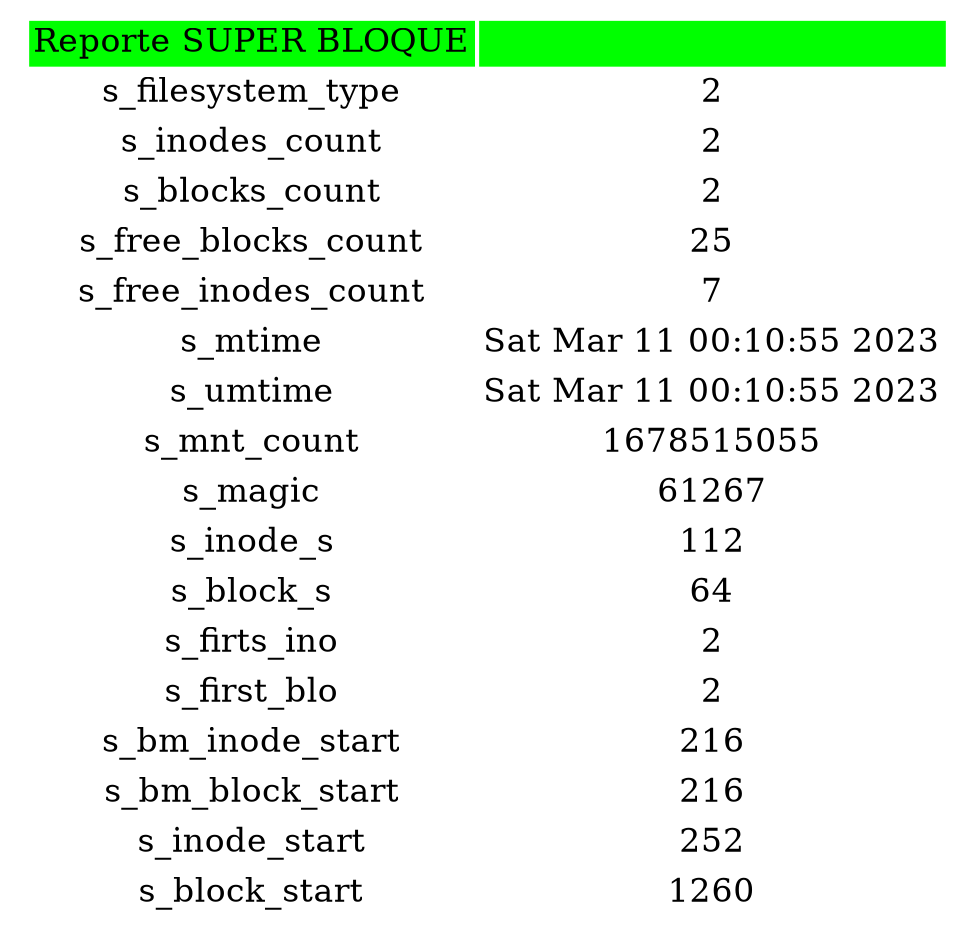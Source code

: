 digraph g {
graph [];
node [
fontsize = "16"
shape = "record"
];
edge [];
 a0 [shape=none label=<<TABLE border="0">
<TR><TD bgcolor="green">Reporte SUPER BLOQUE</TD>
<TD bgcolor="green"></TD></TR>
<TR><TD>s_filesystem_type</TD>
<TD>
2
</TD></TR>
<TR><TD>s_inodes_count</TD>
<TD>
2
</TD></TR>
<TR><TD>s_blocks_count</TD>
<TD>
2
</TD></TR>
<TR><TD>s_free_blocks_count</TD>
<TD>
25
</TD></TR>
<TR><TD>s_free_inodes_count</TD>
<TD>
7
</TD></TR>
<TR><TD>s_mtime</TD>
<TD>
Sat Mar 11 00:10:55 2023

</TD></TR>
<TR><TD>s_umtime</TD>
<TD>
Sat Mar 11 00:10:55 2023

</TD></TR>
<TR><TD>s_mnt_count</TD>
<TD>
1678515055
</TD></TR>
<TR><TD>s_magic</TD>
<TD>
61267
</TD></TR>
<TR><TD>s_inode_s</TD>
<TD>
112
</TD></TR>
<TR><TD>s_block_s</TD>
<TD>
64
</TD></TR>
<TR><TD>s_firts_ino</TD>
<TD>
2
</TD></TR>
<TR><TD>s_first_blo</TD>
<TD>
2
</TD></TR>
<TR><TD>s_bm_inode_start</TD>
<TD>
216
</TD></TR>
<TR><TD>s_bm_block_start</TD>
<TD>
216
</TD></TR>
<TR><TD>s_inode_start</TD>
<TD>
252
</TD></TR>
<TR><TD>s_block_start</TD>
<TD>
1260
</TD></TR>
 </TABLE>>];
}